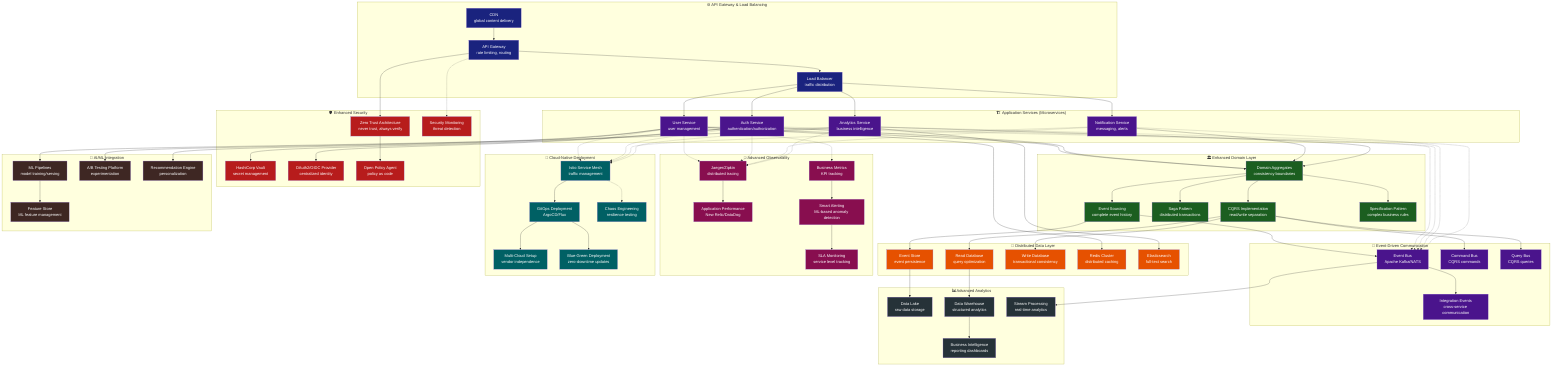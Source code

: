 graph TB
    subgraph "🌐 API Gateway & Load Balancing"
        GATEWAY[API Gateway<br/>rate limiting, routing]
        LB[Load Balancer<br/>traffic distribution]
        CDN[CDN<br/>global content delivery]
    end

    subgraph "🏗️ Application Services (Microservices)"
        USER_SVC[User Service<br/>user management]
        AUTH_SVC[Auth Service<br/>authentication/authorization]
        NOTIFICATION_SVC[Notification Service<br/>messaging, alerts]
        ANALYTICS_SVC[Analytics Service<br/>business intelligence]
    end

    subgraph "🏛️ Enhanced Domain Layer"
        AGGREGATES[Domain Aggregates<br/>consistency boundaries]
        DOMAIN_EVENTS[Event Sourcing<br/>complete event history]
        SAGAS[Saga Pattern<br/>distributed transactions]
        CQRS[CQRS Implementation<br/>read/write separation]
        SPECS[Specification Pattern<br/>complex business rules]
    end

    subgraph "💾 Distributed Data Layer"
        EVENT_STORE[Event Store<br/>event persistence]
        READ_DB[Read Database<br/>query optimization]
        WRITE_DB[Write Database<br/>transactional consistency]
        CACHE_CLUSTER[Redis Cluster<br/>distributed caching]
        SEARCH[Elasticsearch<br/>full-text search]
    end

    subgraph "📡 Event-Driven Communication"
        EVENT_BUS[Event Bus<br/>Apache Kafka/NATS]
        COMMAND_BUS[Command Bus<br/>CQRS commands]
        QUERY_BUS[Query Bus<br/>CQRS queries]
        INTEGRATION_EVENTS[Integration Events<br/>cross-service communication]
    end

    subgraph "🔄 Advanced Observability"
        DISTRIBUTED_TRACING[Jaeger/Zipkin<br/>distributed tracing]
        APM[Application Performance<br/>New Relic/DataDog]
        BUSINESS_METRICS[Business Metrics<br/>KPI tracking]
        ALERTING[Smart Alerting<br/>ML-based anomaly detection]
        SLA_MONITORING[SLA Monitoring<br/>service level tracking]
    end

    subgraph "🛡️ Enhanced Security"
        ZERO_TRUST[Zero Trust Architecture<br/>never trust, always verify]
        SECRET_VAULT[HashiCorp Vault<br/>secret management]
        IDENTITY_PROVIDER[OAuth2/OIDC Provider<br/>centralized identity]
        POLICY_ENGINE[Open Policy Agent<br/>policy as code]
        THREAT_DETECTION[Security Monitoring<br/>threat detection]
    end

    subgraph "🚀 Cloud-Native Deployment"
        SERVICE_MESH[Istio Service Mesh<br/>traffic management]
        GITOPS[GitOps Deployment<br/>ArgoCD/Flux]
        MULTI_CLOUD[Multi-Cloud Setup<br/>vendor independence]
        CHAOS_ENGINEERING[Chaos Engineering<br/>resilience testing]
        BLUE_GREEN[Blue-Green Deployment<br/>zero-downtime updates]
    end

    subgraph "🧠 AI/ML Integration"
        ML_PIPELINE[ML Pipelines<br/>model training/serving]
        FEATURE_STORE[Feature Store<br/>ML feature management]
        AB_TESTING[A/B Testing Platform<br/>experimentation]
        RECOMMENDATION[Recommendation Engine<br/>personalization]
    end

    subgraph "📊 Advanced Analytics"
        DATA_LAKE[Data Lake<br/>raw data storage]
        DATA_WAREHOUSE[Data Warehouse<br/>structured analytics]
        STREAM_PROCESSING[Stream Processing<br/>real-time analytics]
        BUSINESS_INTELLIGENCE[Business Intelligence<br/>reporting dashboards]
    end

    %% External connections
    GATEWAY --> LB
    LB --> USER_SVC
    LB --> AUTH_SVC
    LB --> NOTIFICATION_SVC
    LB --> ANALYTICS_SVC
    
    CDN --> GATEWAY
    
    %% Service to domain connections
    USER_SVC --> AGGREGATES
    AUTH_SVC --> AGGREGATES
    NOTIFICATION_SVC --> AGGREGATES
    ANALYTICS_SVC --> AGGREGATES
    
    AGGREGATES --> DOMAIN_EVENTS
    AGGREGATES --> SAGAS
    AGGREGATES --> CQRS
    AGGREGATES --> SPECS
    
    %% Data layer connections
    DOMAIN_EVENTS --> EVENT_STORE
    CQRS --> READ_DB
    CQRS --> WRITE_DB
    USER_SVC --> CACHE_CLUSTER
    ANALYTICS_SVC --> SEARCH
    
    %% Event-driven architecture
    DOMAIN_EVENTS --> EVENT_BUS
    CQRS --> COMMAND_BUS
    CQRS --> QUERY_BUS
    EVENT_BUS --> INTEGRATION_EVENTS
    
    %% Cross-service event communication
    USER_SVC -.-> EVENT_BUS
    AUTH_SVC -.-> EVENT_BUS
    NOTIFICATION_SVC -.-> EVENT_BUS
    ANALYTICS_SVC -.-> EVENT_BUS
    
    %% Observability connections
    USER_SVC -.-> DISTRIBUTED_TRACING
    AUTH_SVC -.-> DISTRIBUTED_TRACING
    NOTIFICATION_SVC -.-> DISTRIBUTED_TRACING
    ANALYTICS_SVC -.-> DISTRIBUTED_TRACING
    
    DISTRIBUTED_TRACING --> APM
    USER_SVC -.-> BUSINESS_METRICS
    BUSINESS_METRICS --> ALERTING
    ALERTING --> SLA_MONITORING
    
    %% Security connections
    GATEWAY --> ZERO_TRUST
    AUTH_SVC --> SECRET_VAULT
    AUTH_SVC --> IDENTITY_PROVIDER
    ZERO_TRUST --> POLICY_ENGINE
    GATEWAY -.-> THREAT_DETECTION
    
    %% Deployment connections
    USER_SVC -.-> SERVICE_MESH
    AUTH_SVC -.-> SERVICE_MESH  
    NOTIFICATION_SVC -.-> SERVICE_MESH
    ANALYTICS_SVC -.-> SERVICE_MESH
    
    SERVICE_MESH --> GITOPS
    GITOPS --> MULTI_CLOUD
    SERVICE_MESH -.-> CHAOS_ENGINEERING
    GITOPS --> BLUE_GREEN
    
    %% AI/ML connections
    ANALYTICS_SVC --> ML_PIPELINE
    ML_PIPELINE --> FEATURE_STORE
    USER_SVC --> AB_TESTING
    USER_SVC --> RECOMMENDATION
    
    %% Analytics connections
    EVENT_STORE --> DATA_LAKE
    READ_DB --> DATA_WAREHOUSE
    EVENT_BUS --> STREAM_PROCESSING
    DATA_WAREHOUSE --> BUSINESS_INTELLIGENCE
    
    %% Styling for improved architecture
    classDef gateway fill:#1a237e,color:#fff
    classDef services fill:#4a148c,color:#fff
    classDef domain fill:#1b5e20,color:#fff
    classDef data fill:#e65100,color:#fff
    classDef events fill:#4a148c,color:#fff
    classDef observability fill:#880e4f,color:#fff
    classDef security fill:#b71c1c,color:#fff
    classDef deployment fill:#006064,color:#fff
    classDef ai fill:#3e2723,color:#fff
    classDef analytics fill:#263238,color:#fff
    
    class GATEWAY,LB,CDN gateway
    class USER_SVC,AUTH_SVC,NOTIFICATION_SVC,ANALYTICS_SVC services
    class AGGREGATES,DOMAIN_EVENTS,SAGAS,CQRS,SPECS domain
    class EVENT_STORE,READ_DB,WRITE_DB,CACHE_CLUSTER,SEARCH data
    class EVENT_BUS,COMMAND_BUS,QUERY_BUS,INTEGRATION_EVENTS events
    class DISTRIBUTED_TRACING,APM,BUSINESS_METRICS,ALERTING,SLA_MONITORING observability
    class ZERO_TRUST,SECRET_VAULT,IDENTITY_PROVIDER,POLICY_ENGINE,THREAT_DETECTION security
    class SERVICE_MESH,GITOPS,MULTI_CLOUD,CHAOS_ENGINEERING,BLUE_GREEN deployment
    class ML_PIPELINE,FEATURE_STORE,AB_TESTING,RECOMMENDATION ai
    class DATA_LAKE,DATA_WAREHOUSE,STREAM_PROCESSING,BUSINESS_INTELLIGENCE analytics